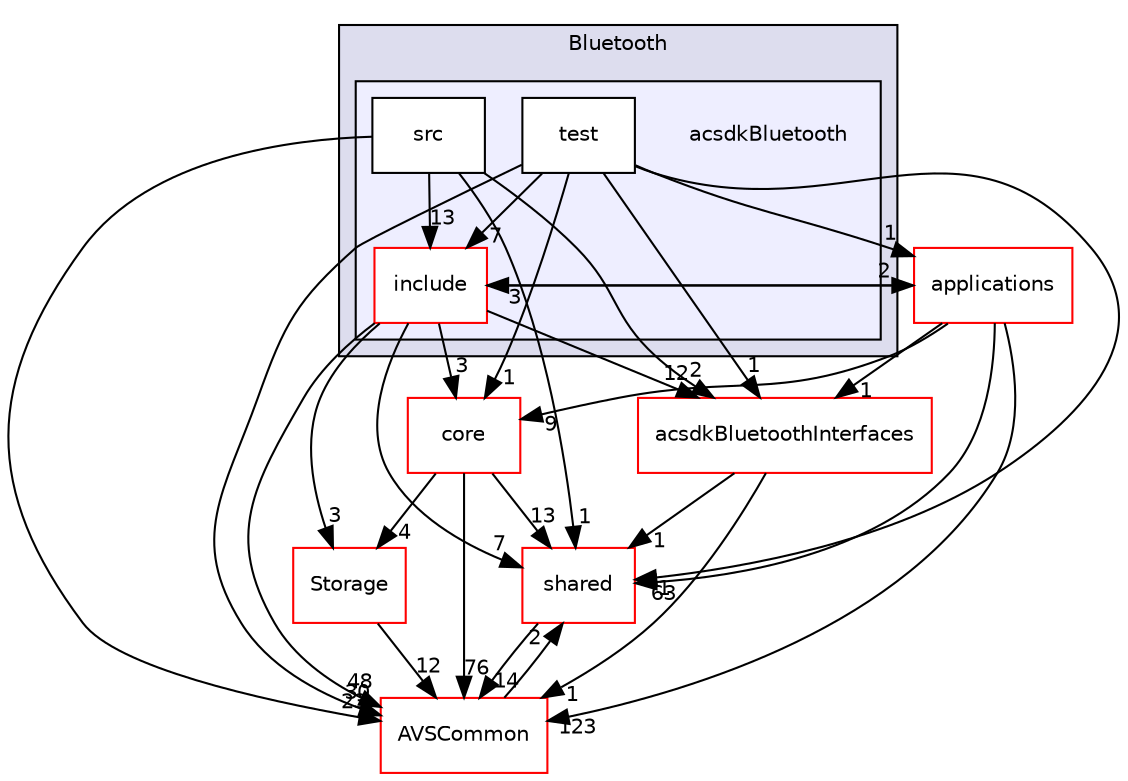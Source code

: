 digraph "/workplace/avs-device-sdk/capabilities/Bluetooth/acsdkBluetooth" {
  compound=true
  node [ fontsize="10", fontname="Helvetica"];
  edge [ labelfontsize="10", labelfontname="Helvetica"];
  subgraph clusterdir_49e7ef86a01cb3657c71ebf485bcc68a {
    graph [ bgcolor="#ddddee", pencolor="black", label="Bluetooth" fontname="Helvetica", fontsize="10", URL="dir_49e7ef86a01cb3657c71ebf485bcc68a.html"]
  subgraph clusterdir_4ba17753daccb66cbdbbd950004d76e1 {
    graph [ bgcolor="#eeeeff", pencolor="black", label="" URL="dir_4ba17753daccb66cbdbbd950004d76e1.html"];
    dir_4ba17753daccb66cbdbbd950004d76e1 [shape=plaintext label="acsdkBluetooth"];
    dir_f2a3a96bd4a4f0744e5577275191b358 [shape=box label="include" color="red" fillcolor="white" style="filled" URL="dir_f2a3a96bd4a4f0744e5577275191b358.html"];
    dir_573d4c7bd3aeff58b930ba34333956f2 [shape=box label="src" color="black" fillcolor="white" style="filled" URL="dir_573d4c7bd3aeff58b930ba34333956f2.html"];
    dir_ebb13cbbef525d7401dbd258aeeaa7f5 [shape=box label="test" color="black" fillcolor="white" style="filled" URL="dir_ebb13cbbef525d7401dbd258aeeaa7f5.html"];
  }
  }
  dir_9982052f7ce695d12571567315b2fafa [shape=box label="shared" fillcolor="white" style="filled" color="red" URL="dir_9982052f7ce695d12571567315b2fafa.html"];
  dir_a6e4fee11f07c3b70486e88fe92cbbdc [shape=box label="applications" fillcolor="white" style="filled" color="red" URL="dir_a6e4fee11f07c3b70486e88fe92cbbdc.html"];
  dir_d29c5f5a2915d6c5388c9daae4f109c7 [shape=box label="Storage" fillcolor="white" style="filled" color="red" URL="dir_d29c5f5a2915d6c5388c9daae4f109c7.html"];
  dir_13e65effb2bde530b17b3d5eefcd0266 [shape=box label="AVSCommon" fillcolor="white" style="filled" color="red" URL="dir_13e65effb2bde530b17b3d5eefcd0266.html"];
  dir_4270bfced15e0e73154b13468c7c9ad9 [shape=box label="core" fillcolor="white" style="filled" color="red" URL="dir_4270bfced15e0e73154b13468c7c9ad9.html"];
  dir_d6090b0167727de9c3086da5455efe48 [shape=box label="acsdkBluetoothInterfaces" fillcolor="white" style="filled" color="red" URL="dir_d6090b0167727de9c3086da5455efe48.html"];
  dir_9982052f7ce695d12571567315b2fafa->dir_13e65effb2bde530b17b3d5eefcd0266 [headlabel="14", labeldistance=1.5 headhref="dir_000598_000017.html"];
  dir_a6e4fee11f07c3b70486e88fe92cbbdc->dir_9982052f7ce695d12571567315b2fafa [headlabel="63", labeldistance=1.5 headhref="dir_000028_000598.html"];
  dir_a6e4fee11f07c3b70486e88fe92cbbdc->dir_f2a3a96bd4a4f0744e5577275191b358 [headlabel="3", labeldistance=1.5 headhref="dir_000028_000283.html"];
  dir_a6e4fee11f07c3b70486e88fe92cbbdc->dir_13e65effb2bde530b17b3d5eefcd0266 [headlabel="123", labeldistance=1.5 headhref="dir_000028_000017.html"];
  dir_a6e4fee11f07c3b70486e88fe92cbbdc->dir_4270bfced15e0e73154b13468c7c9ad9 [headlabel="9", labeldistance=1.5 headhref="dir_000028_000461.html"];
  dir_a6e4fee11f07c3b70486e88fe92cbbdc->dir_d6090b0167727de9c3086da5455efe48 [headlabel="1", labeldistance=1.5 headhref="dir_000028_000287.html"];
  dir_573d4c7bd3aeff58b930ba34333956f2->dir_9982052f7ce695d12571567315b2fafa [headlabel="1", labeldistance=1.5 headhref="dir_000285_000598.html"];
  dir_573d4c7bd3aeff58b930ba34333956f2->dir_f2a3a96bd4a4f0744e5577275191b358 [headlabel="13", labeldistance=1.5 headhref="dir_000285_000283.html"];
  dir_573d4c7bd3aeff58b930ba34333956f2->dir_13e65effb2bde530b17b3d5eefcd0266 [headlabel="23", labeldistance=1.5 headhref="dir_000285_000017.html"];
  dir_573d4c7bd3aeff58b930ba34333956f2->dir_d6090b0167727de9c3086da5455efe48 [headlabel="2", labeldistance=1.5 headhref="dir_000285_000287.html"];
  dir_f2a3a96bd4a4f0744e5577275191b358->dir_9982052f7ce695d12571567315b2fafa [headlabel="7", labeldistance=1.5 headhref="dir_000283_000598.html"];
  dir_f2a3a96bd4a4f0744e5577275191b358->dir_a6e4fee11f07c3b70486e88fe92cbbdc [headlabel="2", labeldistance=1.5 headhref="dir_000283_000028.html"];
  dir_f2a3a96bd4a4f0744e5577275191b358->dir_d29c5f5a2915d6c5388c9daae4f109c7 [headlabel="3", labeldistance=1.5 headhref="dir_000283_000643.html"];
  dir_f2a3a96bd4a4f0744e5577275191b358->dir_13e65effb2bde530b17b3d5eefcd0266 [headlabel="48", labeldistance=1.5 headhref="dir_000283_000017.html"];
  dir_f2a3a96bd4a4f0744e5577275191b358->dir_4270bfced15e0e73154b13468c7c9ad9 [headlabel="3", labeldistance=1.5 headhref="dir_000283_000461.html"];
  dir_f2a3a96bd4a4f0744e5577275191b358->dir_d6090b0167727de9c3086da5455efe48 [headlabel="12", labeldistance=1.5 headhref="dir_000283_000287.html"];
  dir_d29c5f5a2915d6c5388c9daae4f109c7->dir_13e65effb2bde530b17b3d5eefcd0266 [headlabel="12", labeldistance=1.5 headhref="dir_000643_000017.html"];
  dir_ebb13cbbef525d7401dbd258aeeaa7f5->dir_9982052f7ce695d12571567315b2fafa [headlabel="1", labeldistance=1.5 headhref="dir_000286_000598.html"];
  dir_ebb13cbbef525d7401dbd258aeeaa7f5->dir_a6e4fee11f07c3b70486e88fe92cbbdc [headlabel="1", labeldistance=1.5 headhref="dir_000286_000028.html"];
  dir_ebb13cbbef525d7401dbd258aeeaa7f5->dir_f2a3a96bd4a4f0744e5577275191b358 [headlabel="7", labeldistance=1.5 headhref="dir_000286_000283.html"];
  dir_ebb13cbbef525d7401dbd258aeeaa7f5->dir_13e65effb2bde530b17b3d5eefcd0266 [headlabel="30", labeldistance=1.5 headhref="dir_000286_000017.html"];
  dir_ebb13cbbef525d7401dbd258aeeaa7f5->dir_4270bfced15e0e73154b13468c7c9ad9 [headlabel="1", labeldistance=1.5 headhref="dir_000286_000461.html"];
  dir_ebb13cbbef525d7401dbd258aeeaa7f5->dir_d6090b0167727de9c3086da5455efe48 [headlabel="1", labeldistance=1.5 headhref="dir_000286_000287.html"];
  dir_13e65effb2bde530b17b3d5eefcd0266->dir_9982052f7ce695d12571567315b2fafa [headlabel="2", labeldistance=1.5 headhref="dir_000017_000598.html"];
  dir_4270bfced15e0e73154b13468c7c9ad9->dir_9982052f7ce695d12571567315b2fafa [headlabel="13", labeldistance=1.5 headhref="dir_000461_000598.html"];
  dir_4270bfced15e0e73154b13468c7c9ad9->dir_d29c5f5a2915d6c5388c9daae4f109c7 [headlabel="4", labeldistance=1.5 headhref="dir_000461_000643.html"];
  dir_4270bfced15e0e73154b13468c7c9ad9->dir_13e65effb2bde530b17b3d5eefcd0266 [headlabel="76", labeldistance=1.5 headhref="dir_000461_000017.html"];
  dir_d6090b0167727de9c3086da5455efe48->dir_9982052f7ce695d12571567315b2fafa [headlabel="1", labeldistance=1.5 headhref="dir_000287_000598.html"];
  dir_d6090b0167727de9c3086da5455efe48->dir_13e65effb2bde530b17b3d5eefcd0266 [headlabel="1", labeldistance=1.5 headhref="dir_000287_000017.html"];
}

